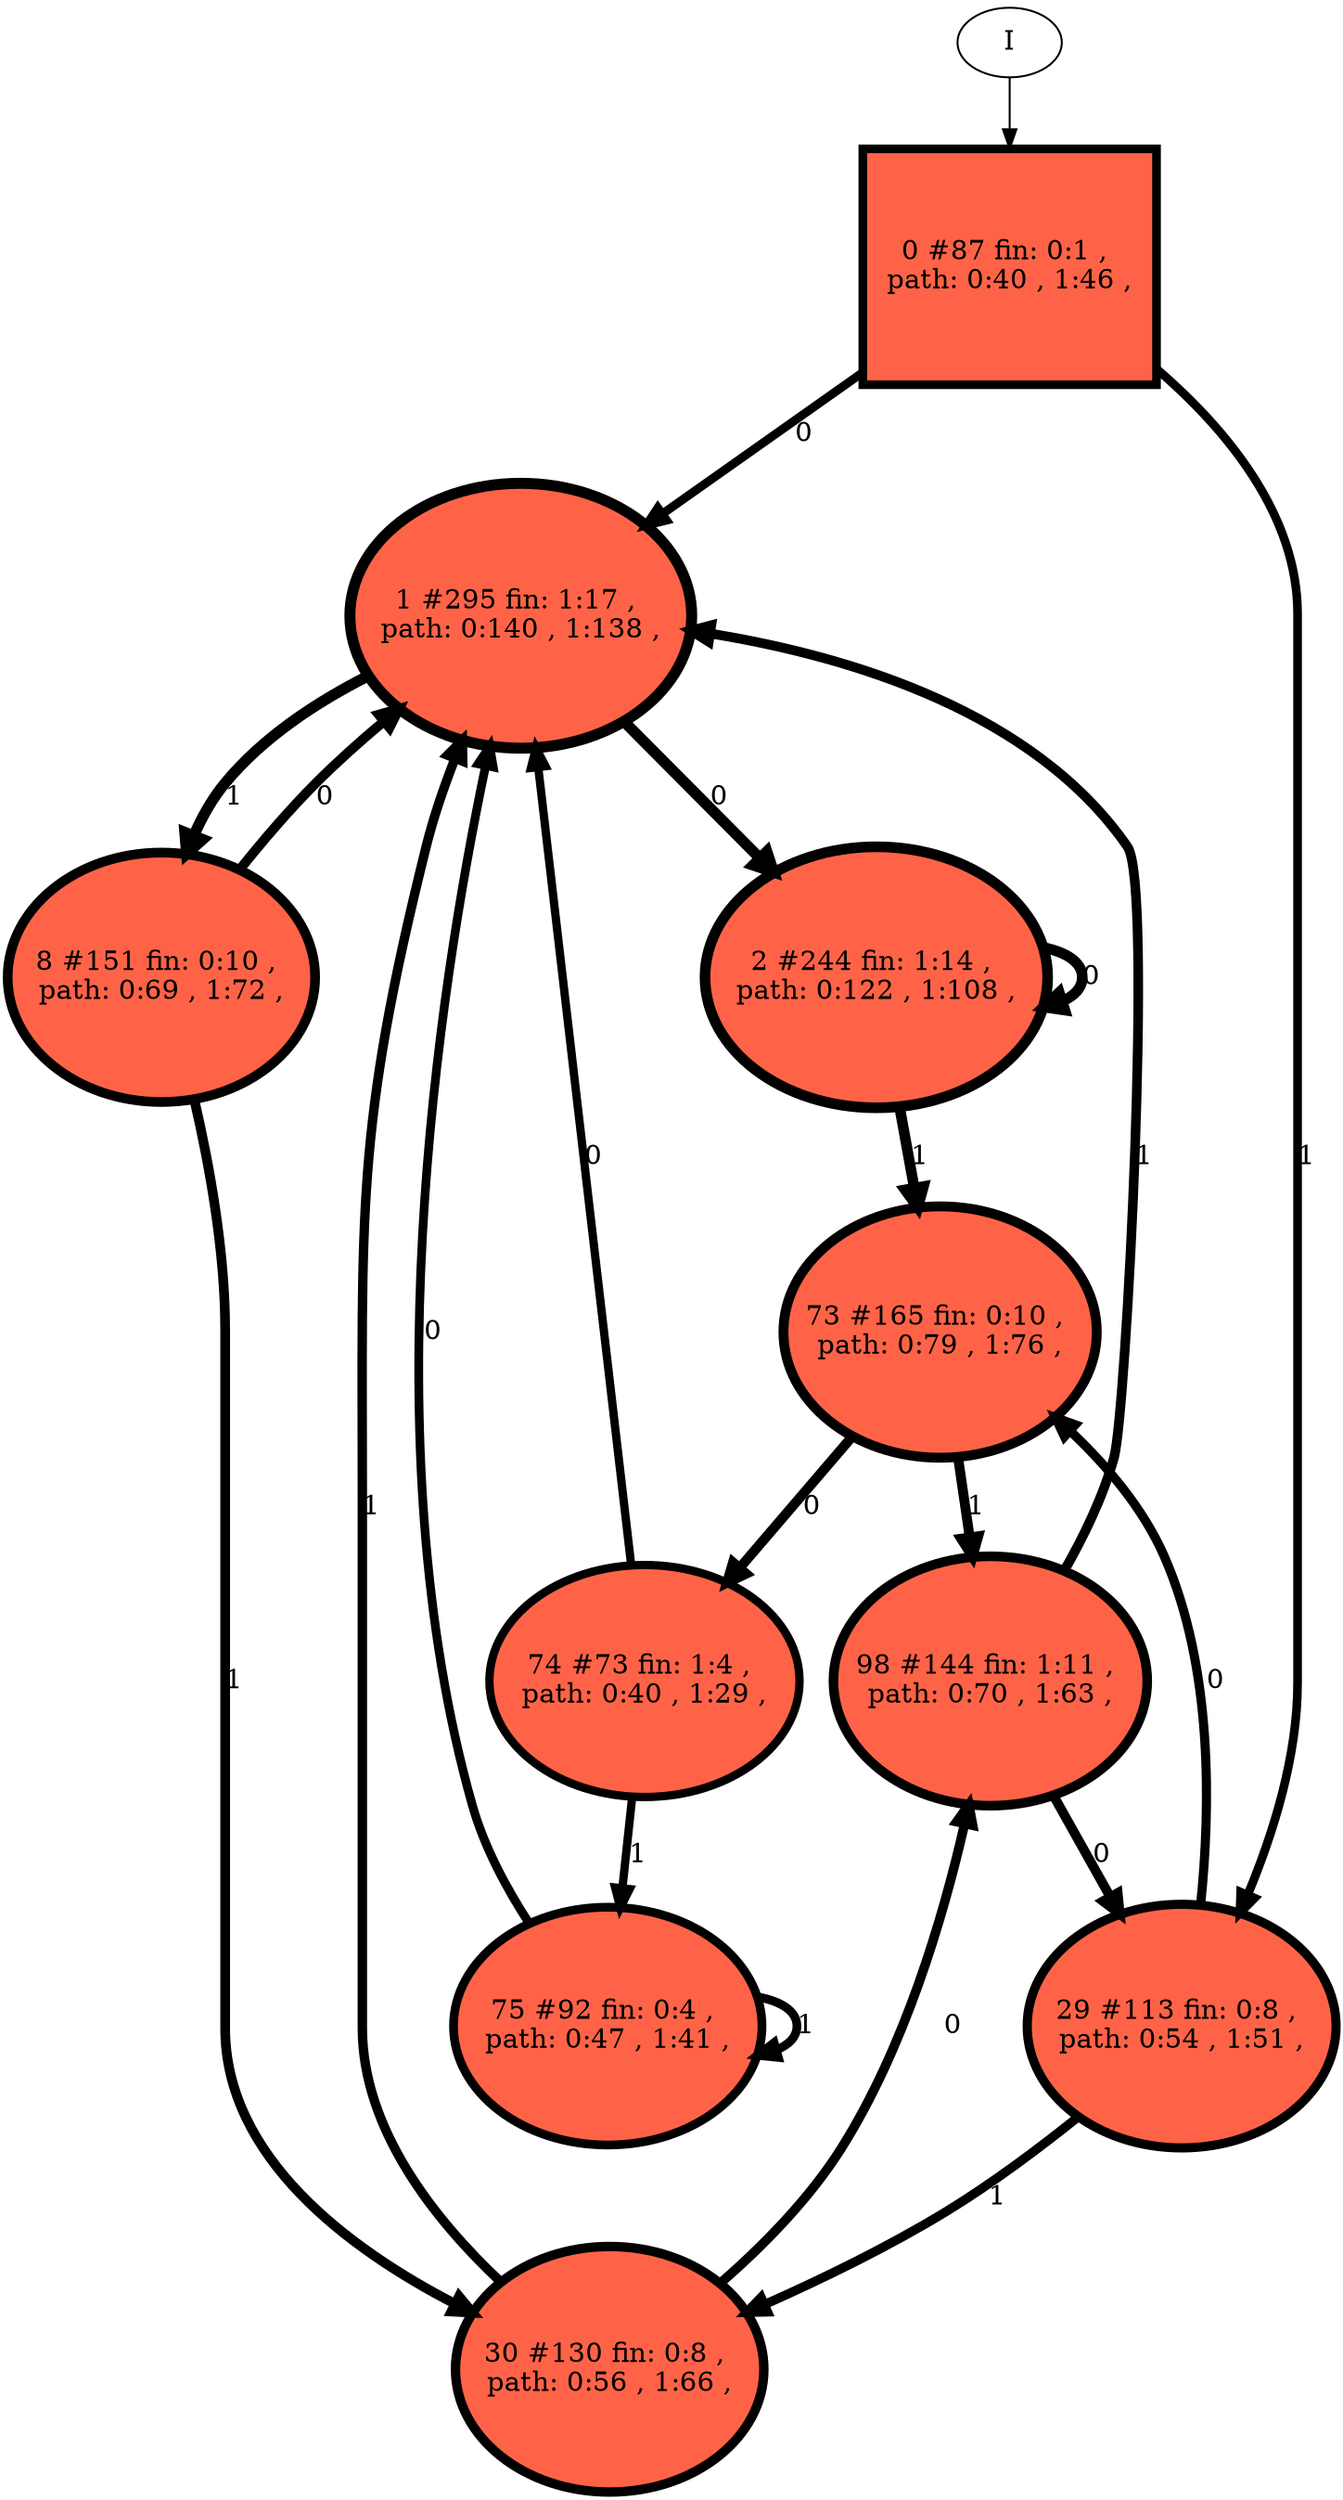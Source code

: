 // produced with flexfringe // 
digraph DFA {
	0 [label="root" shape=box];
		I -> 0;
	0 [ label="0 #87 fin: 0:1 , 
 path: 0:40 , 1:46 , " , style=filled, fillcolor="tomato", width=1.70062, height=1.70062, penwidth=4.47734];
		0 -> 1 [label="0 " , penwidth=4.47734 ];
		0 -> 29 [label="1 " , penwidth=4.47734 ];
	1 [ label="1 #295 fin: 1:17 , 
 path: 0:140 , 1:138 , " , style=filled, fillcolor="tomato", width=1.90067, height=1.90067, penwidth=5.69036];
		1 -> 2 [label="0 " , penwidth=5.69036 ];
		1 -> 8 [label="1 " , penwidth=5.69036 ];
	29 [ label="29 #113 fin: 0:8 , 
 path: 0:54 , 1:51 , " , style=filled, fillcolor="tomato", width=1.7468, height=1.7468, penwidth=4.7362];
		29 -> 73 [label="0 " , penwidth=4.7362 ];
		29 -> 30 [label="1 " , penwidth=4.7362 ];
	2 [ label="2 #244 fin: 1:14 , 
 path: 0:122 , 1:108 , " , style=filled, fillcolor="tomato", width=1.872, height=1.872, penwidth=5.50126];
		2 -> 2 [label="0 " , penwidth=5.50126 ];
		2 -> 73 [label="1 " , penwidth=5.50126 ];
	8 [ label="8 #151 fin: 0:10 , 
 path: 0:69 , 1:72 , " , style=filled, fillcolor="tomato", width=1.79573, height=1.79573, penwidth=5.02388];
		8 -> 1 [label="0 " , penwidth=5.02388 ];
		8 -> 30 [label="1 " , penwidth=5.02388 ];
	73 [ label="73 #165 fin: 0:10 , 
 path: 0:79 , 1:76 , " , style=filled, fillcolor="tomato", width=1.81025, height=1.81025, penwidth=5.11199];
		73 -> 74 [label="0 " , penwidth=5.11199 ];
		73 -> 98 [label="1 " , penwidth=5.11199 ];
	30 [ label="30 #130 fin: 0:8 , 
 path: 0:56 , 1:66 , " , style=filled, fillcolor="tomato", width=1.77074, height=1.77074, penwidth=4.8752];
		30 -> 98 [label="0 " , penwidth=4.8752 ];
		30 -> 1 [label="1 " , penwidth=4.8752 ];
	74 [ label="74 #73 fin: 1:4 , 
 path: 0:40 , 1:29 , " , style=filled, fillcolor="tomato", width=1.66847, height=1.66847, penwidth=4.30407];
		74 -> 1 [label="0 " , penwidth=4.30407 ];
		74 -> 75 [label="1 " , penwidth=4.30407 ];
	98 [ label="98 #144 fin: 1:11 , 
 path: 0:70 , 1:63 , " , style=filled, fillcolor="tomato", width=1.78787, height=1.78787, penwidth=4.97673];
		98 -> 29 [label="0 " , penwidth=4.97673 ];
		98 -> 1 [label="1 " , penwidth=4.97673 ];
	75 [ label="75 #92 fin: 0:4 , 
 path: 0:47 , 1:41 , " , style=filled, fillcolor="tomato", width=1.71066, height=1.71066, penwidth=4.5326];
		75 -> 1 [label="0 " , penwidth=4.5326 ];
		75 -> 75 [label="1 " , penwidth=4.5326 ];
}
